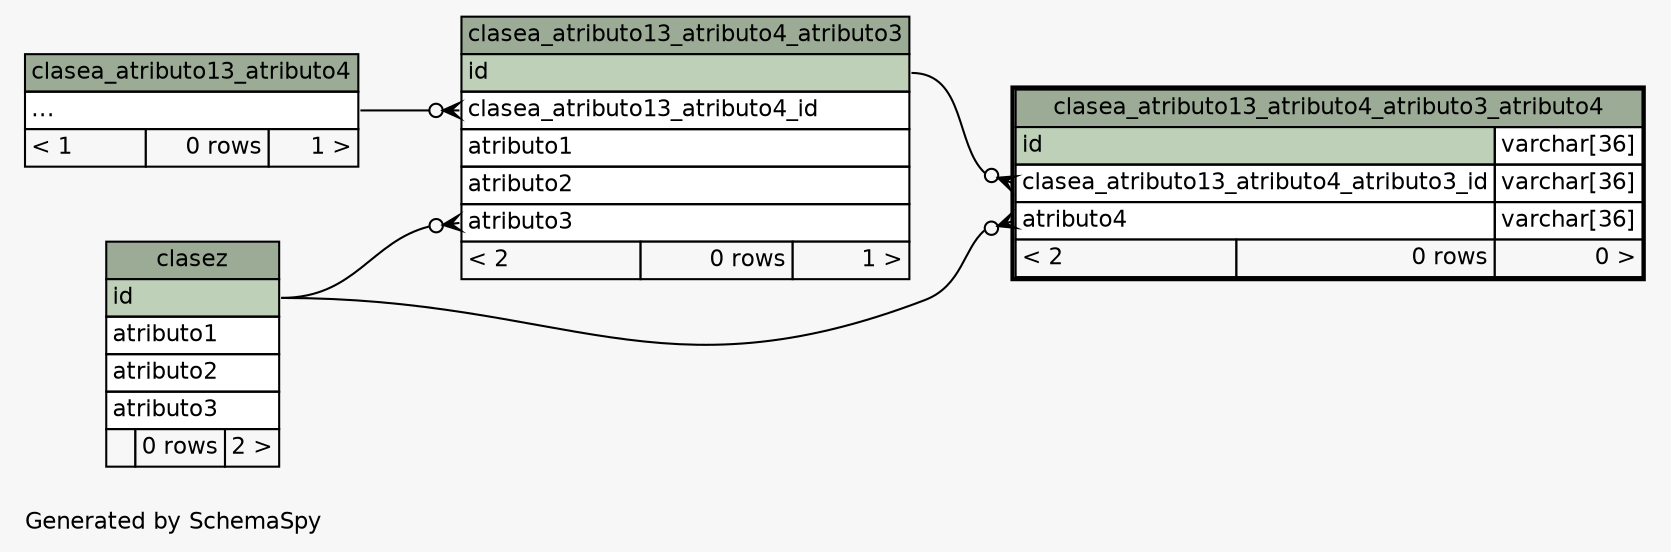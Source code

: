 // dot 2.38.0 on Windows 10 10.0
// SchemaSpy rev 590
digraph "twoDegreesRelationshipsDiagram" {
  graph [
    rankdir="RL"
    bgcolor="#f7f7f7"
    label="\nGenerated by SchemaSpy"
    labeljust="l"
    nodesep="0.18"
    ranksep="0.46"
    fontname="Helvetica"
    fontsize="11"
  ];
  node [
    fontname="Helvetica"
    fontsize="11"
    shape="plaintext"
  ];
  edge [
    arrowsize="0.8"
  ];
  "clasea_atributo13_atributo4_atributo3":"atributo3":w -> "clasez":"id":e [arrowhead=none dir=back arrowtail=crowodot];
  "clasea_atributo13_atributo4_atributo3":"clasea_atributo13_atributo4_id":w -> "clasea_atributo13_atributo4":"elipses":e [arrowhead=none dir=back arrowtail=crowodot];
  "clasea_atributo13_atributo4_atributo3_atributo4":"atributo4":w -> "clasez":"id":e [arrowhead=none dir=back arrowtail=crowodot];
  "clasea_atributo13_atributo4_atributo3_atributo4":"clasea_atributo13_atributo4_atributo3_id":w -> "clasea_atributo13_atributo4_atributo3":"id":e [arrowhead=none dir=back arrowtail=crowodot];
  "clasea_atributo13_atributo4" [
    label=<
    <TABLE BORDER="0" CELLBORDER="1" CELLSPACING="0" BGCOLOR="#ffffff">
      <TR><TD COLSPAN="3" BGCOLOR="#9bab96" ALIGN="CENTER">clasea_atributo13_atributo4</TD></TR>
      <TR><TD PORT="elipses" COLSPAN="3" ALIGN="LEFT">...</TD></TR>
      <TR><TD ALIGN="LEFT" BGCOLOR="#f7f7f7">&lt; 1</TD><TD ALIGN="RIGHT" BGCOLOR="#f7f7f7">0 rows</TD><TD ALIGN="RIGHT" BGCOLOR="#f7f7f7">1 &gt;</TD></TR>
    </TABLE>>
    URL="clasea_atributo13_atributo4.html"
    tooltip="clasea_atributo13_atributo4"
  ];
  "clasea_atributo13_atributo4_atributo3" [
    label=<
    <TABLE BORDER="0" CELLBORDER="1" CELLSPACING="0" BGCOLOR="#ffffff">
      <TR><TD COLSPAN="3" BGCOLOR="#9bab96" ALIGN="CENTER">clasea_atributo13_atributo4_atributo3</TD></TR>
      <TR><TD PORT="id" COLSPAN="3" BGCOLOR="#bed1b8" ALIGN="LEFT">id</TD></TR>
      <TR><TD PORT="clasea_atributo13_atributo4_id" COLSPAN="3" ALIGN="LEFT">clasea_atributo13_atributo4_id</TD></TR>
      <TR><TD PORT="atributo1" COLSPAN="3" ALIGN="LEFT">atributo1</TD></TR>
      <TR><TD PORT="atributo2" COLSPAN="3" ALIGN="LEFT">atributo2</TD></TR>
      <TR><TD PORT="atributo3" COLSPAN="3" ALIGN="LEFT">atributo3</TD></TR>
      <TR><TD ALIGN="LEFT" BGCOLOR="#f7f7f7">&lt; 2</TD><TD ALIGN="RIGHT" BGCOLOR="#f7f7f7">0 rows</TD><TD ALIGN="RIGHT" BGCOLOR="#f7f7f7">1 &gt;</TD></TR>
    </TABLE>>
    URL="clasea_atributo13_atributo4_atributo3.html"
    tooltip="clasea_atributo13_atributo4_atributo3"
  ];
  "clasea_atributo13_atributo4_atributo3_atributo4" [
    label=<
    <TABLE BORDER="2" CELLBORDER="1" CELLSPACING="0" BGCOLOR="#ffffff">
      <TR><TD COLSPAN="3" BGCOLOR="#9bab96" ALIGN="CENTER">clasea_atributo13_atributo4_atributo3_atributo4</TD></TR>
      <TR><TD PORT="id" COLSPAN="2" BGCOLOR="#bed1b8" ALIGN="LEFT">id</TD><TD PORT="id.type" ALIGN="LEFT">varchar[36]</TD></TR>
      <TR><TD PORT="clasea_atributo13_atributo4_atributo3_id" COLSPAN="2" ALIGN="LEFT">clasea_atributo13_atributo4_atributo3_id</TD><TD PORT="clasea_atributo13_atributo4_atributo3_id.type" ALIGN="LEFT">varchar[36]</TD></TR>
      <TR><TD PORT="atributo4" COLSPAN="2" ALIGN="LEFT">atributo4</TD><TD PORT="atributo4.type" ALIGN="LEFT">varchar[36]</TD></TR>
      <TR><TD ALIGN="LEFT" BGCOLOR="#f7f7f7">&lt; 2</TD><TD ALIGN="RIGHT" BGCOLOR="#f7f7f7">0 rows</TD><TD ALIGN="RIGHT" BGCOLOR="#f7f7f7">0 &gt;</TD></TR>
    </TABLE>>
    URL="clasea_atributo13_atributo4_atributo3_atributo4.html"
    tooltip="clasea_atributo13_atributo4_atributo3_atributo4"
  ];
  "clasez" [
    label=<
    <TABLE BORDER="0" CELLBORDER="1" CELLSPACING="0" BGCOLOR="#ffffff">
      <TR><TD COLSPAN="3" BGCOLOR="#9bab96" ALIGN="CENTER">clasez</TD></TR>
      <TR><TD PORT="id" COLSPAN="3" BGCOLOR="#bed1b8" ALIGN="LEFT">id</TD></TR>
      <TR><TD PORT="atributo1" COLSPAN="3" ALIGN="LEFT">atributo1</TD></TR>
      <TR><TD PORT="atributo2" COLSPAN="3" ALIGN="LEFT">atributo2</TD></TR>
      <TR><TD PORT="atributo3" COLSPAN="3" ALIGN="LEFT">atributo3</TD></TR>
      <TR><TD ALIGN="LEFT" BGCOLOR="#f7f7f7">  </TD><TD ALIGN="RIGHT" BGCOLOR="#f7f7f7">0 rows</TD><TD ALIGN="RIGHT" BGCOLOR="#f7f7f7">2 &gt;</TD></TR>
    </TABLE>>
    URL="clasez.html"
    tooltip="clasez"
  ];
}
